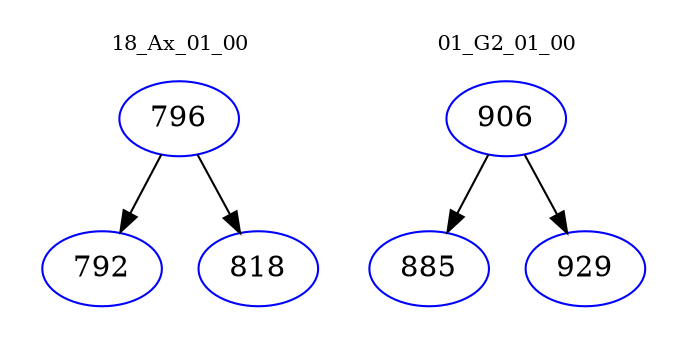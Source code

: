 digraph{
subgraph cluster_0 {
color = white
label = "18_Ax_01_00";
fontsize=10;
T0_796 [label="796", color="blue"]
T0_796 -> T0_792 [color="black"]
T0_792 [label="792", color="blue"]
T0_796 -> T0_818 [color="black"]
T0_818 [label="818", color="blue"]
}
subgraph cluster_1 {
color = white
label = "01_G2_01_00";
fontsize=10;
T1_906 [label="906", color="blue"]
T1_906 -> T1_885 [color="black"]
T1_885 [label="885", color="blue"]
T1_906 -> T1_929 [color="black"]
T1_929 [label="929", color="blue"]
}
}
